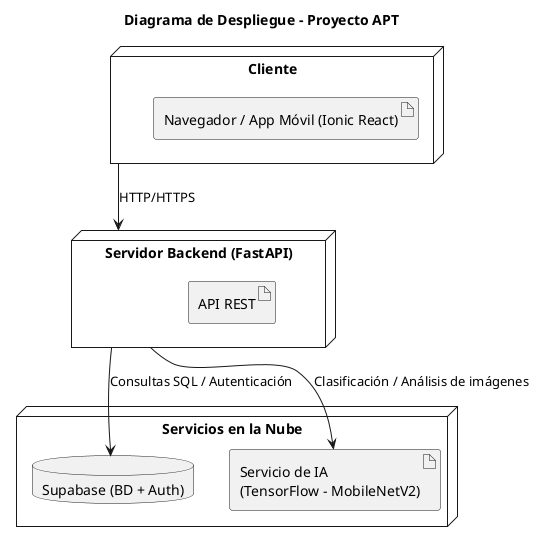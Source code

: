 @startuml Diagrama_de_despliegue
title Diagrama de Despliegue - Proyecto APT

node "Cliente" {
    artifact "Navegador / App Móvil (Ionic React)"
}

node "Servidor Backend (FastAPI)" {
    artifact "API REST"
}

node "Servicios en la Nube" {
    database "Supabase (BD + Auth)"
    artifact "Servicio de IA\n(TensorFlow - MobileNetV2)"
}

"Cliente" --> "Servidor Backend (FastAPI)" : HTTP/HTTPS
"Servidor Backend (FastAPI)" --> "Supabase (BD + Auth)" : Consultas SQL / Autenticación
"Servidor Backend (FastAPI)" --> "Servicio de IA\n(TensorFlow - MobileNetV2)" : Clasificación / Análisis de imágenes

@enduml
